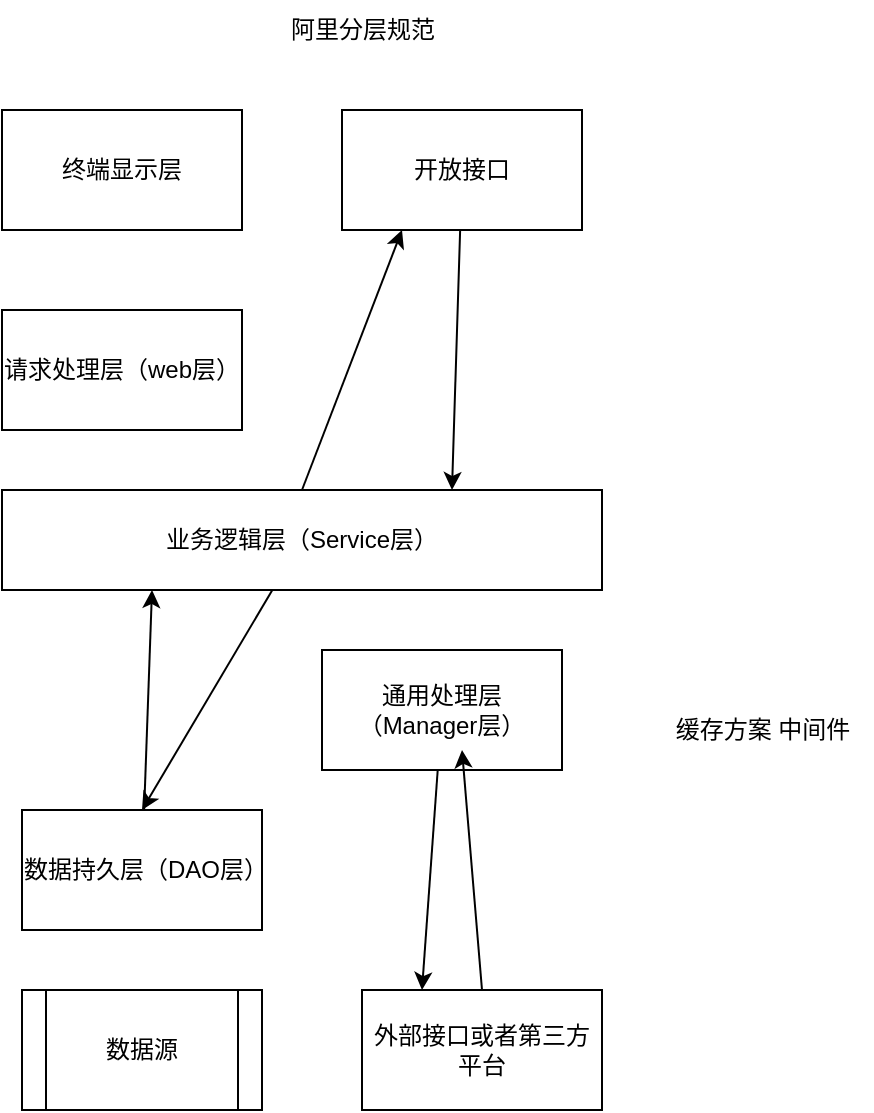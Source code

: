 <mxfile>
    <diagram id="EM8qz0q5YN4GnWvFdajs" name="Page-1">
        <mxGraphModel dx="1150" dy="537" grid="1" gridSize="10" guides="1" tooltips="1" connect="1" arrows="1" fold="1" page="1" pageScale="1" pageWidth="827" pageHeight="1169" math="0" shadow="0">
            <root>
                <mxCell id="0"/>
                <mxCell id="1" parent="0"/>
                <mxCell id="2" value="终端显示层" style="whiteSpace=wrap;html=1;" vertex="1" parent="1">
                    <mxGeometry x="140" y="140" width="120" height="60" as="geometry"/>
                </mxCell>
                <mxCell id="3" value="阿里分层规范" style="text;html=1;align=center;verticalAlign=middle;resizable=0;points=[];autosize=1;strokeColor=none;fillColor=none;" vertex="1" parent="1">
                    <mxGeometry x="270" y="85" width="100" height="30" as="geometry"/>
                </mxCell>
                <mxCell id="8" style="edgeStyle=none;html=1;entryX=0.75;entryY=0;entryDx=0;entryDy=0;" edge="1" parent="1" source="4" target="7">
                    <mxGeometry relative="1" as="geometry"/>
                </mxCell>
                <mxCell id="4" value="开放接口" style="whiteSpace=wrap;html=1;" vertex="1" parent="1">
                    <mxGeometry x="310" y="140" width="120" height="60" as="geometry"/>
                </mxCell>
                <mxCell id="6" value="请求处理层（web层）" style="whiteSpace=wrap;html=1;" vertex="1" parent="1">
                    <mxGeometry x="140" y="240" width="120" height="60" as="geometry"/>
                </mxCell>
                <mxCell id="9" style="edgeStyle=none;html=1;exitX=0.5;exitY=0;exitDx=0;exitDy=0;entryX=0.25;entryY=1;entryDx=0;entryDy=0;" edge="1" parent="1" source="7" target="4">
                    <mxGeometry relative="1" as="geometry"/>
                </mxCell>
                <mxCell id="18" style="edgeStyle=none;html=1;entryX=0.5;entryY=0;entryDx=0;entryDy=0;" edge="1" parent="1" source="7" target="14">
                    <mxGeometry relative="1" as="geometry"/>
                </mxCell>
                <mxCell id="7" value="业务逻辑层（Service层）" style="whiteSpace=wrap;html=1;" vertex="1" parent="1">
                    <mxGeometry x="140" y="330" width="300" height="50" as="geometry"/>
                </mxCell>
                <mxCell id="16" style="edgeStyle=none;html=1;entryX=0.25;entryY=0;entryDx=0;entryDy=0;" edge="1" parent="1" source="10" target="15">
                    <mxGeometry relative="1" as="geometry"/>
                </mxCell>
                <mxCell id="10" value="通用处理层（Manager层）" style="whiteSpace=wrap;html=1;" vertex="1" parent="1">
                    <mxGeometry x="300" y="410" width="120" height="60" as="geometry"/>
                </mxCell>
                <mxCell id="11" value="缓存方案 中间件" style="text;html=1;align=center;verticalAlign=middle;resizable=0;points=[];autosize=1;strokeColor=none;fillColor=none;" vertex="1" parent="1">
                    <mxGeometry x="465" y="435" width="110" height="30" as="geometry"/>
                </mxCell>
                <mxCell id="13" value="数据源" style="shape=process;whiteSpace=wrap;html=1;backgroundOutline=1;" vertex="1" parent="1">
                    <mxGeometry x="150" y="580" width="120" height="60" as="geometry"/>
                </mxCell>
                <mxCell id="19" style="edgeStyle=none;html=1;entryX=0.25;entryY=1;entryDx=0;entryDy=0;" edge="1" parent="1" source="14" target="7">
                    <mxGeometry relative="1" as="geometry"/>
                </mxCell>
                <mxCell id="14" value="数据持久层（DAO层）" style="whiteSpace=wrap;html=1;" vertex="1" parent="1">
                    <mxGeometry x="150" y="490" width="120" height="60" as="geometry"/>
                </mxCell>
                <mxCell id="17" style="edgeStyle=none;html=1;exitX=0.5;exitY=0;exitDx=0;exitDy=0;" edge="1" parent="1" source="15">
                    <mxGeometry relative="1" as="geometry">
                        <mxPoint x="370" y="460.0" as="targetPoint"/>
                    </mxGeometry>
                </mxCell>
                <mxCell id="15" value="外部接口或者第三方平台" style="whiteSpace=wrap;html=1;" vertex="1" parent="1">
                    <mxGeometry x="320" y="580" width="120" height="60" as="geometry"/>
                </mxCell>
            </root>
        </mxGraphModel>
    </diagram>
    <diagram id="x91i47ZXCKgPMQHlkIfU" name="Page-2">
        <mxGraphModel dx="690" dy="322" grid="1" gridSize="10" guides="1" tooltips="1" connect="1" arrows="1" fold="1" page="1" pageScale="1" pageWidth="827" pageHeight="1169" math="0" shadow="0">
            <root>
                <mxCell id="0"/>
                <mxCell id="1" parent="0"/>
                <mxCell id="epcO47vXs7EGJlxbdkcL-2" value="" style="whiteSpace=wrap;html=1;" vertex="1" parent="1">
                    <mxGeometry x="60" y="50" width="430" height="90" as="geometry"/>
                </mxCell>
                <mxCell id="pFcwWOngvn_wEs34QzQF-1" value="nest" style="text;html=1;align=center;verticalAlign=middle;resizable=0;points=[];autosize=1;strokeColor=none;fillColor=none;" vertex="1" parent="1">
                    <mxGeometry x="260" y="20" width="50" height="30" as="geometry"/>
                </mxCell>
                <mxCell id="epcO47vXs7EGJlxbdkcL-1" value="Controller1" style="whiteSpace=wrap;html=1;" vertex="1" parent="1">
                    <mxGeometry x="80" y="70" width="120" height="50" as="geometry"/>
                </mxCell>
                <mxCell id="epcO47vXs7EGJlxbdkcL-3" value="Resoler1" style="rounded=0;whiteSpace=wrap;html=1;" vertex="1" parent="1">
                    <mxGeometry x="225" y="70" width="120" height="50" as="geometry"/>
                </mxCell>
                <mxCell id="epcO47vXs7EGJlxbdkcL-4" value="Other" style="rounded=0;whiteSpace=wrap;html=1;" vertex="1" parent="1">
                    <mxGeometry x="354" y="70" width="120" height="50" as="geometry"/>
                </mxCell>
                <mxCell id="epcO47vXs7EGJlxbdkcL-5" value="/api/user" style="text;html=1;align=center;verticalAlign=middle;resizable=0;points=[];autosize=1;strokeColor=none;fillColor=none;" vertex="1" parent="1">
                    <mxGeometry x="100" y="40" width="70" height="30" as="geometry"/>
                </mxCell>
                <mxCell id="epcO47vXs7EGJlxbdkcL-12" style="edgeStyle=none;html=1;entryX=0.75;entryY=1;entryDx=0;entryDy=0;" edge="1" parent="1" source="epcO47vXs7EGJlxbdkcL-6" target="epcO47vXs7EGJlxbdkcL-1">
                    <mxGeometry relative="1" as="geometry"/>
                </mxCell>
                <mxCell id="epcO47vXs7EGJlxbdkcL-13" style="edgeStyle=none;html=1;" edge="1" parent="1" source="epcO47vXs7EGJlxbdkcL-6" target="epcO47vXs7EGJlxbdkcL-3">
                    <mxGeometry relative="1" as="geometry"/>
                </mxCell>
                <mxCell id="epcO47vXs7EGJlxbdkcL-17" style="edgeStyle=none;html=1;exitX=0.5;exitY=1;exitDx=0;exitDy=0;entryX=0.5;entryY=0;entryDx=0;entryDy=0;" edge="1" parent="1" source="epcO47vXs7EGJlxbdkcL-6" target="epcO47vXs7EGJlxbdkcL-15">
                    <mxGeometry relative="1" as="geometry"/>
                </mxCell>
                <mxCell id="epcO47vXs7EGJlxbdkcL-6" value="" style="whiteSpace=wrap;html=1;" vertex="1" parent="1">
                    <mxGeometry x="60" y="170" width="440" height="150" as="geometry"/>
                </mxCell>
                <mxCell id="epcO47vXs7EGJlxbdkcL-14" style="edgeStyle=none;html=1;entryX=0.5;entryY=1;entryDx=0;entryDy=0;" edge="1" parent="1" source="epcO47vXs7EGJlxbdkcL-7" target="epcO47vXs7EGJlxbdkcL-4">
                    <mxGeometry relative="1" as="geometry"/>
                </mxCell>
                <mxCell id="epcO47vXs7EGJlxbdkcL-7" value="Service1" style="whiteSpace=wrap;html=1;" vertex="1" parent="1">
                    <mxGeometry x="100" y="180" width="360" height="30" as="geometry"/>
                </mxCell>
                <mxCell id="epcO47vXs7EGJlxbdkcL-10" style="edgeStyle=none;html=1;" edge="1" parent="1" source="epcO47vXs7EGJlxbdkcL-8" target="epcO47vXs7EGJlxbdkcL-7">
                    <mxGeometry relative="1" as="geometry"/>
                </mxCell>
                <mxCell id="epcO47vXs7EGJlxbdkcL-8" value="Service2" style="whiteSpace=wrap;html=1;" vertex="1" parent="1">
                    <mxGeometry x="100" y="270" width="120" height="30" as="geometry"/>
                </mxCell>
                <mxCell id="epcO47vXs7EGJlxbdkcL-11" style="edgeStyle=none;html=1;entryX=0.5;entryY=1;entryDx=0;entryDy=0;" edge="1" parent="1" source="epcO47vXs7EGJlxbdkcL-9" target="epcO47vXs7EGJlxbdkcL-7">
                    <mxGeometry relative="1" as="geometry"/>
                </mxCell>
                <mxCell id="epcO47vXs7EGJlxbdkcL-9" value="Service3" style="whiteSpace=wrap;html=1;" vertex="1" parent="1">
                    <mxGeometry x="280" y="280" width="120" height="20" as="geometry"/>
                </mxCell>
                <mxCell id="epcO47vXs7EGJlxbdkcL-16" style="edgeStyle=none;html=1;entryX=0.5;entryY=1;entryDx=0;entryDy=0;" edge="1" parent="1" source="epcO47vXs7EGJlxbdkcL-15" target="epcO47vXs7EGJlxbdkcL-6">
                    <mxGeometry relative="1" as="geometry"/>
                </mxCell>
                <mxCell id="epcO47vXs7EGJlxbdkcL-15" value="Repository" style="whiteSpace=wrap;html=1;" vertex="1" parent="1">
                    <mxGeometry x="75" y="380" width="425" height="40" as="geometry"/>
                </mxCell>
                <mxCell id="epcO47vXs7EGJlxbdkcL-18" value="controller" style="text;html=1;align=center;verticalAlign=middle;resizable=0;points=[];autosize=1;strokeColor=none;fillColor=none;" vertex="1" parent="1">
                    <mxGeometry x="420" y="30" width="70" height="30" as="geometry"/>
                </mxCell>
                <mxCell id="epcO47vXs7EGJlxbdkcL-20" value="日志记录" style="text;html=1;align=center;verticalAlign=middle;resizable=0;points=[];autosize=1;strokeColor=none;fillColor=none;" vertex="1" parent="1">
                    <mxGeometry x="545" y="55" width="70" height="30" as="geometry"/>
                </mxCell>
                <mxCell id="epcO47vXs7EGJlxbdkcL-21" value="权限守卫" style="text;html=1;align=center;verticalAlign=middle;resizable=0;points=[];autosize=1;strokeColor=none;fillColor=none;" vertex="1" parent="1">
                    <mxGeometry x="545" y="110" width="70" height="30" as="geometry"/>
                </mxCell>
                <mxCell id="epcO47vXs7EGJlxbdkcL-22" value="异常处理" style="text;html=1;align=center;verticalAlign=middle;resizable=0;points=[];autosize=1;strokeColor=none;fillColor=none;" vertex="1" parent="1">
                    <mxGeometry x="545" y="150" width="70" height="30" as="geometry"/>
                </mxCell>
            </root>
        </mxGraphModel>
    </diagram>
    <diagram id="8qPRezzjkjw1dDg1llcW" name="Page-3">
        <mxGraphModel dx="520" dy="187" grid="1" gridSize="10" guides="1" tooltips="1" connect="1" arrows="1" fold="1" page="1" pageScale="1" pageWidth="827" pageHeight="1169" math="0" shadow="0">
            <root>
                <mxCell id="0"/>
                <mxCell id="1" parent="0"/>
                <mxCell id="8g_DQZLGCyVZRzU_-Rxy-1" value="" style="edgeStyle=none;orthogonalLoop=1;jettySize=auto;html=1;" edge="1" parent="1">
                    <mxGeometry width="100" relative="1" as="geometry">
                        <mxPoint x="80" y="70" as="sourcePoint"/>
                        <mxPoint x="490" y="70" as="targetPoint"/>
                        <Array as="points"/>
                    </mxGeometry>
                </mxCell>
                <mxCell id="8g_DQZLGCyVZRzU_-Rxy-2" value="请求1" style="text;html=1;align=center;verticalAlign=middle;resizable=0;points=[];autosize=1;strokeColor=none;fillColor=none;" vertex="1" parent="1">
                    <mxGeometry x="170" y="30" width="50" height="30" as="geometry"/>
                </mxCell>
                <mxCell id="8g_DQZLGCyVZRzU_-Rxy-3" value="" style="edgeStyle=none;orthogonalLoop=1;jettySize=auto;html=1;" edge="1" parent="1" source="8g_DQZLGCyVZRzU_-Rxy-2">
                    <mxGeometry width="100" relative="1" as="geometry">
                        <mxPoint x="180" y="250" as="sourcePoint"/>
                        <mxPoint x="200" y="330" as="targetPoint"/>
                        <Array as="points"/>
                    </mxGeometry>
                </mxCell>
                <mxCell id="8g_DQZLGCyVZRzU_-Rxy-4" value="controller" style="whiteSpace=wrap;html=1;" vertex="1" parent="1">
                    <mxGeometry x="90" y="90" width="100" height="30" as="geometry"/>
                </mxCell>
                <mxCell id="8g_DQZLGCyVZRzU_-Rxy-5" value="Service" style="whiteSpace=wrap;html=1;" vertex="1" parent="1">
                    <mxGeometry x="90" y="150" width="100" height="30" as="geometry"/>
                </mxCell>
                <mxCell id="8g_DQZLGCyVZRzU_-Rxy-6" value="Repository" style="whiteSpace=wrap;html=1;" vertex="1" parent="1">
                    <mxGeometry x="90" y="220" width="100" height="30" as="geometry"/>
                </mxCell>
                <mxCell id="8g_DQZLGCyVZRzU_-Rxy-8" value="切面" style="text;html=1;align=center;verticalAlign=middle;resizable=0;points=[];autosize=1;strokeColor=none;fillColor=none;" vertex="1" parent="1">
                    <mxGeometry x="40" y="55" width="50" height="30" as="geometry"/>
                </mxCell>
                <mxCell id="EPd5xKfFo-sHVGLcgfvX-1" value="日志记录" style="text;html=1;align=center;verticalAlign=middle;resizable=0;points=[];autosize=1;strokeColor=none;fillColor=none;" vertex="1" parent="1">
                    <mxGeometry x="510" y="7.5" width="70" height="30" as="geometry"/>
                </mxCell>
                <mxCell id="EPd5xKfFo-sHVGLcgfvX-2" value="权限守卫" style="text;html=1;align=center;verticalAlign=middle;resizable=0;points=[];autosize=1;strokeColor=none;fillColor=none;" vertex="1" parent="1">
                    <mxGeometry x="510" y="62.5" width="70" height="30" as="geometry"/>
                </mxCell>
                <mxCell id="EPd5xKfFo-sHVGLcgfvX-3" value="异常处理" style="text;html=1;align=center;verticalAlign=middle;resizable=0;points=[];autosize=1;strokeColor=none;fillColor=none;" vertex="1" parent="1">
                    <mxGeometry x="510" y="102.5" width="70" height="30" as="geometry"/>
                </mxCell>
                <mxCell id="EPd5xKfFo-sHVGLcgfvX-4" value="请求2" style="text;html=1;align=center;verticalAlign=middle;resizable=0;points=[];autosize=1;strokeColor=none;fillColor=none;" vertex="1" parent="1">
                    <mxGeometry x="240" y="30" width="50" height="30" as="geometry"/>
                </mxCell>
                <mxCell id="EPd5xKfFo-sHVGLcgfvX-5" value="" style="edgeStyle=none;orthogonalLoop=1;jettySize=auto;html=1;" edge="1" parent="1" source="EPd5xKfFo-sHVGLcgfvX-4">
                    <mxGeometry width="100" relative="1" as="geometry">
                        <mxPoint x="250" y="250" as="sourcePoint"/>
                        <mxPoint x="270" y="330" as="targetPoint"/>
                        <Array as="points"/>
                    </mxGeometry>
                </mxCell>
                <mxCell id="EPd5xKfFo-sHVGLcgfvX-6" value="请求3" style="text;html=1;align=center;verticalAlign=middle;resizable=0;points=[];autosize=1;strokeColor=none;fillColor=none;" vertex="1" parent="1">
                    <mxGeometry x="340" y="37.5" width="50" height="30" as="geometry"/>
                </mxCell>
                <mxCell id="EPd5xKfFo-sHVGLcgfvX-7" value="" style="edgeStyle=none;orthogonalLoop=1;jettySize=auto;html=1;" edge="1" parent="1" source="EPd5xKfFo-sHVGLcgfvX-6">
                    <mxGeometry width="100" relative="1" as="geometry">
                        <mxPoint x="350" y="257.5" as="sourcePoint"/>
                        <mxPoint x="370" y="337.5" as="targetPoint"/>
                        <Array as="points"/>
                    </mxGeometry>
                </mxCell>
                <mxCell id="EPd5xKfFo-sHVGLcgfvX-8" value="exception" style="text;html=1;align=center;verticalAlign=middle;resizable=0;points=[];autosize=1;strokeColor=none;fillColor=none;" vertex="1" parent="1">
                    <mxGeometry x="480" y="52.5" width="70" height="30" as="geometry"/>
                </mxCell>
                <mxCell id="EPd5xKfFo-sHVGLcgfvX-9" value="filter" style="text;html=1;align=center;verticalAlign=middle;resizable=0;points=[];autosize=1;strokeColor=none;fillColor=none;" vertex="1" parent="1">
                    <mxGeometry x="560" y="52.5" width="50" height="30" as="geometry"/>
                </mxCell>
                <mxCell id="EPd5xKfFo-sHVGLcgfvX-10" value="pipes" style="text;html=1;align=center;verticalAlign=middle;resizable=0;points=[];autosize=1;strokeColor=none;fillColor=none;" vertex="1" parent="1">
                    <mxGeometry x="625" y="47.5" width="50" height="30" as="geometry"/>
                </mxCell>
                <mxCell id="EPd5xKfFo-sHVGLcgfvX-11" value="interceptors" style="text;html=1;align=center;verticalAlign=middle;resizable=0;points=[];autosize=1;strokeColor=none;fillColor=none;" vertex="1" parent="1">
                    <mxGeometry x="495" y="102.5" width="90" height="30" as="geometry"/>
                </mxCell>
            </root>
        </mxGraphModel>
    </diagram>
    <diagram id="LFJABL1c9xWAap0WqI6k" name="Page-4">
        <mxGraphModel dx="690" dy="322" grid="1" gridSize="10" guides="1" tooltips="1" connect="1" arrows="1" fold="1" page="1" pageScale="1" pageWidth="827" pageHeight="1169" math="0" shadow="0">
            <root>
                <mxCell id="0"/>
                <mxCell id="1" parent="0"/>
                <mxCell id="gfyQLKJ-iRaXLsDhNXPz-3" value="" style="edgeStyle=none;html=1;" edge="1" parent="1" source="gfyQLKJ-iRaXLsDhNXPz-1" target="gfyQLKJ-iRaXLsDhNXPz-2">
                    <mxGeometry relative="1" as="geometry"/>
                </mxCell>
                <mxCell id="gfyQLKJ-iRaXLsDhNXPz-1" value="客户端" style="whiteSpace=wrap;html=1;" vertex="1" parent="1">
                    <mxGeometry x="70" y="90" width="110" height="40" as="geometry"/>
                </mxCell>
                <mxCell id="gfyQLKJ-iRaXLsDhNXPz-8" value="" style="edgeStyle=none;html=1;" edge="1" parent="1" source="gfyQLKJ-iRaXLsDhNXPz-2" target="gfyQLKJ-iRaXLsDhNXPz-4">
                    <mxGeometry relative="1" as="geometry">
                        <Array as="points">
                            <mxPoint x="370" y="120"/>
                        </Array>
                    </mxGeometry>
                </mxCell>
                <mxCell id="gfyQLKJ-iRaXLsDhNXPz-2" value="中间件" style="whiteSpace=wrap;html=1;" vertex="1" parent="1">
                    <mxGeometry x="240" y="90" width="110" height="40" as="geometry"/>
                </mxCell>
                <mxCell id="gfyQLKJ-iRaXLsDhNXPz-10" value="" style="edgeStyle=none;html=1;" edge="1" parent="1" source="gfyQLKJ-iRaXLsDhNXPz-4" target="gfyQLKJ-iRaXLsDhNXPz-9">
                    <mxGeometry relative="1" as="geometry"/>
                </mxCell>
                <mxCell id="gfyQLKJ-iRaXLsDhNXPz-4" value="守卫" style="whiteSpace=wrap;html=1;" vertex="1" parent="1">
                    <mxGeometry x="380" y="90" width="110" height="40" as="geometry"/>
                </mxCell>
                <mxCell id="gfyQLKJ-iRaXLsDhNXPz-5" value="全局中间件&lt;br&gt;模块中间价" style="text;html=1;align=center;verticalAlign=middle;resizable=0;points=[];autosize=1;strokeColor=none;fillColor=none;" vertex="1" parent="1">
                    <mxGeometry x="240" y="130" width="80" height="40" as="geometry"/>
                </mxCell>
                <mxCell id="gfyQLKJ-iRaXLsDhNXPz-6" value="全局守卫&lt;br&gt;控制器守卫&lt;br&gt;路由守卫" style="text;html=1;align=center;verticalAlign=middle;resizable=0;points=[];autosize=1;strokeColor=none;fillColor=none;" vertex="1" parent="1">
                    <mxGeometry x="385" y="125" width="80" height="60" as="geometry"/>
                </mxCell>
                <mxCell id="gfyQLKJ-iRaXLsDhNXPz-14" value="" style="edgeStyle=none;html=1;" edge="1" parent="1" source="gfyQLKJ-iRaXLsDhNXPz-9" target="gfyQLKJ-iRaXLsDhNXPz-13">
                    <mxGeometry relative="1" as="geometry"/>
                </mxCell>
                <mxCell id="gfyQLKJ-iRaXLsDhNXPz-9" value="拦截器" style="whiteSpace=wrap;html=1;" vertex="1" parent="1">
                    <mxGeometry x="520" y="90" width="110" height="40" as="geometry"/>
                </mxCell>
                <mxCell id="gfyQLKJ-iRaXLsDhNXPz-11" value="全局拦截器pre&lt;br&gt;控制器拦截器&lt;br&gt;路由拦截器" style="text;html=1;align=center;verticalAlign=middle;resizable=0;points=[];autosize=1;strokeColor=none;fillColor=none;" vertex="1" parent="1">
                    <mxGeometry x="520" y="140" width="100" height="60" as="geometry"/>
                </mxCell>
                <mxCell id="gfyQLKJ-iRaXLsDhNXPz-17" value="" style="edgeStyle=none;html=1;" edge="1" parent="1" source="gfyQLKJ-iRaXLsDhNXPz-13" target="gfyQLKJ-iRaXLsDhNXPz-16">
                    <mxGeometry relative="1" as="geometry"/>
                </mxCell>
                <mxCell id="gfyQLKJ-iRaXLsDhNXPz-13" value="管道" style="whiteSpace=wrap;html=1;" vertex="1" parent="1">
                    <mxGeometry x="660" y="90" width="120" height="40" as="geometry"/>
                </mxCell>
                <mxCell id="gfyQLKJ-iRaXLsDhNXPz-15" value="全局&lt;br&gt;控制器&lt;br&gt;路由" style="text;html=1;align=center;verticalAlign=middle;resizable=0;points=[];autosize=1;strokeColor=none;fillColor=none;" vertex="1" parent="1">
                    <mxGeometry x="680" y="20" width="60" height="60" as="geometry"/>
                </mxCell>
                <mxCell id="gfyQLKJ-iRaXLsDhNXPz-19" value="" style="edgeStyle=none;html=1;" edge="1" parent="1" source="gfyQLKJ-iRaXLsDhNXPz-16" target="gfyQLKJ-iRaXLsDhNXPz-18">
                    <mxGeometry relative="1" as="geometry"/>
                </mxCell>
                <mxCell id="gfyQLKJ-iRaXLsDhNXPz-16" value="服务" style="whiteSpace=wrap;html=1;" vertex="1" parent="1">
                    <mxGeometry x="660" y="260" width="120" height="40" as="geometry"/>
                </mxCell>
                <mxCell id="gfyQLKJ-iRaXLsDhNXPz-23" value="" style="edgeStyle=none;html=1;" edge="1" parent="1" source="gfyQLKJ-iRaXLsDhNXPz-18" target="gfyQLKJ-iRaXLsDhNXPz-21">
                    <mxGeometry relative="1" as="geometry"/>
                </mxCell>
                <mxCell id="gfyQLKJ-iRaXLsDhNXPz-18" value="拦截器" style="whiteSpace=wrap;html=1;" vertex="1" parent="1">
                    <mxGeometry x="490" y="260" width="120" height="40" as="geometry"/>
                </mxCell>
                <mxCell id="gfyQLKJ-iRaXLsDhNXPz-20" value="全局 post" style="text;html=1;align=center;verticalAlign=middle;resizable=0;points=[];autosize=1;strokeColor=none;fillColor=none;" vertex="1" parent="1">
                    <mxGeometry x="505" y="315" width="70" height="30" as="geometry"/>
                </mxCell>
                <mxCell id="gfyQLKJ-iRaXLsDhNXPz-25" style="edgeStyle=none;html=1;entryX=1;entryY=0.5;entryDx=0;entryDy=0;" edge="1" parent="1" source="gfyQLKJ-iRaXLsDhNXPz-21" target="gfyQLKJ-iRaXLsDhNXPz-24">
                    <mxGeometry relative="1" as="geometry"/>
                </mxCell>
                <mxCell id="gfyQLKJ-iRaXLsDhNXPz-21" value="过滤器" style="whiteSpace=wrap;html=1;" vertex="1" parent="1">
                    <mxGeometry x="310" y="265" width="120" height="35" as="geometry"/>
                </mxCell>
                <mxCell id="gfyQLKJ-iRaXLsDhNXPz-26" style="edgeStyle=none;html=1;entryX=0.5;entryY=1;entryDx=0;entryDy=0;" edge="1" parent="1" source="gfyQLKJ-iRaXLsDhNXPz-24" target="gfyQLKJ-iRaXLsDhNXPz-1">
                    <mxGeometry relative="1" as="geometry"/>
                </mxCell>
                <mxCell id="gfyQLKJ-iRaXLsDhNXPz-24" value="响应" style="whiteSpace=wrap;html=1;" vertex="1" parent="1">
                    <mxGeometry x="80" y="262.5" width="120" height="40" as="geometry"/>
                </mxCell>
            </root>
        </mxGraphModel>
    </diagram>
</mxfile>